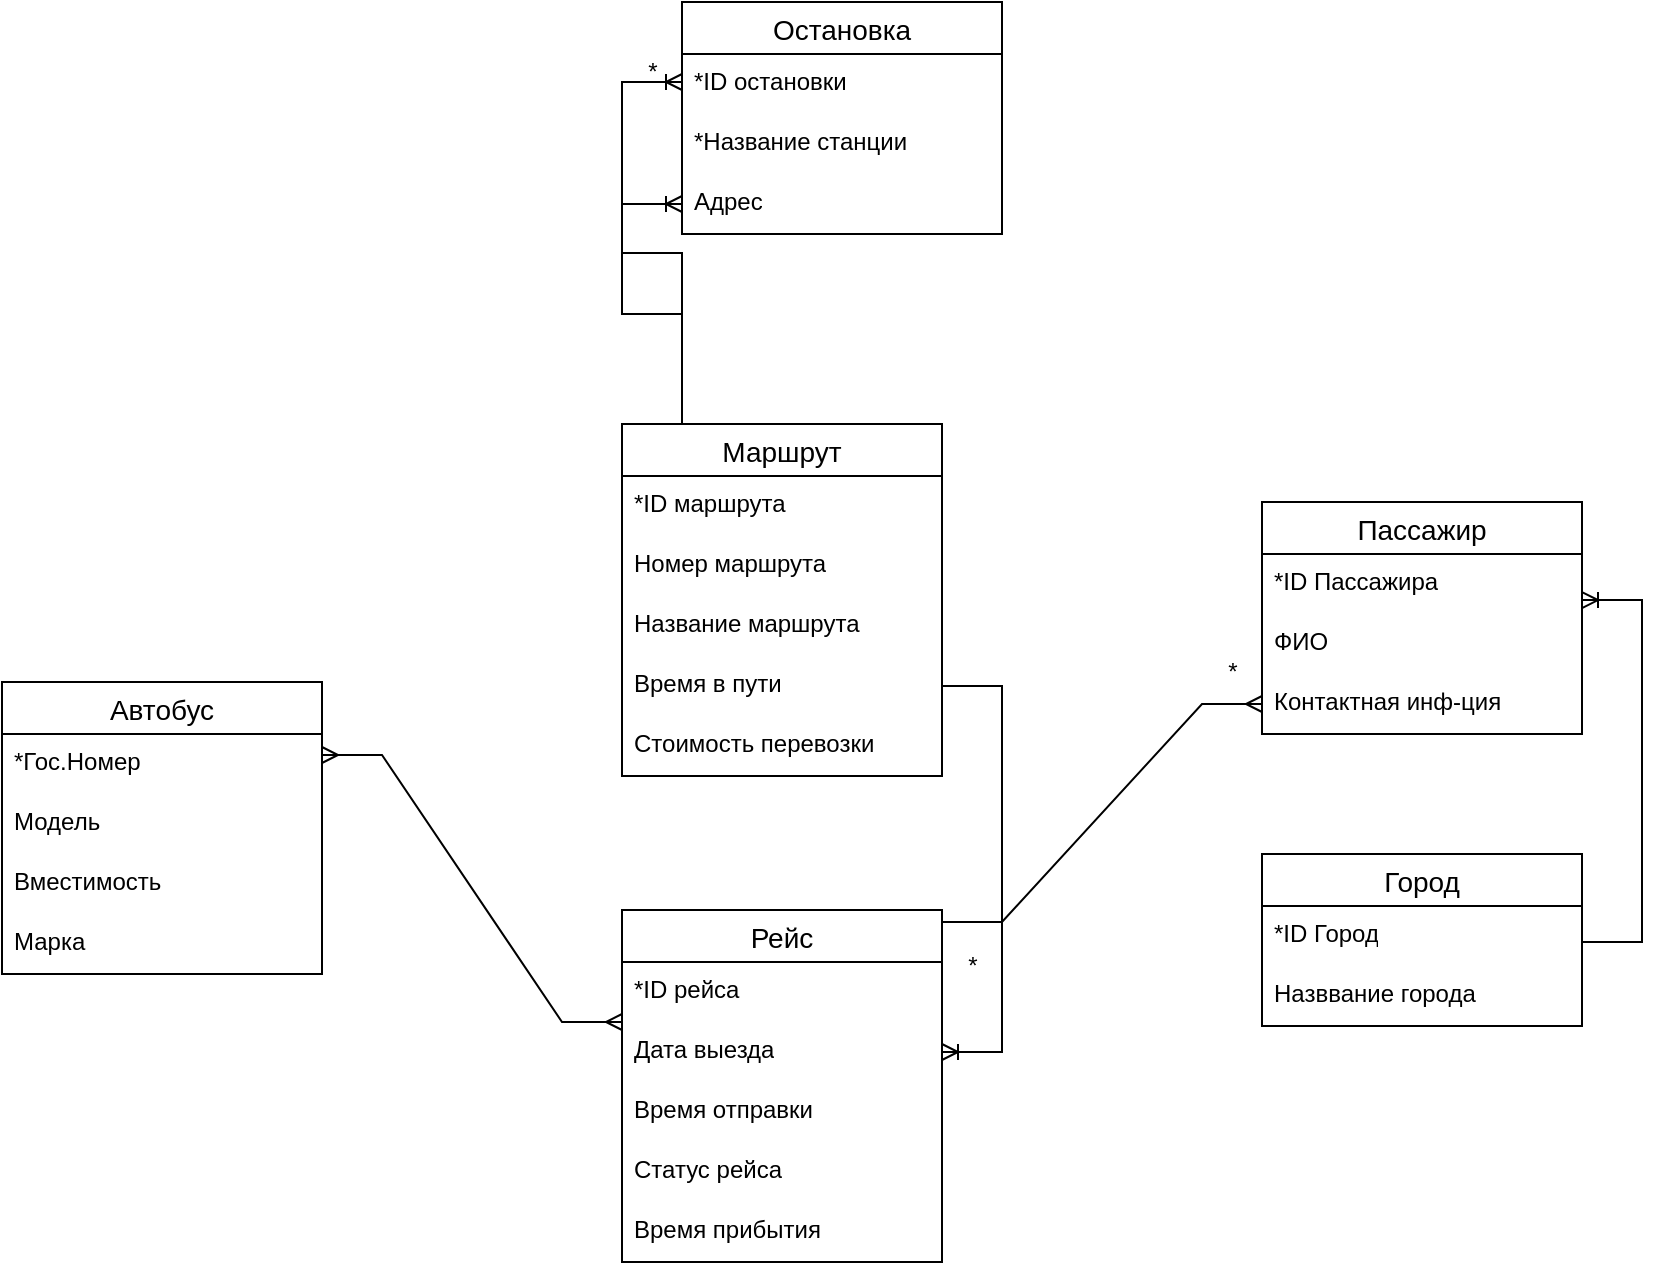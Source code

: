 <mxfile version="24.8.0" pages="2">
  <diagram name="Страница — 1" id="wFznyLI3BZfrtugTpNXn">
    <mxGraphModel dx="2453" dy="783" grid="1" gridSize="10" guides="1" tooltips="1" connect="1" arrows="1" fold="1" page="1" pageScale="1" pageWidth="827" pageHeight="1169" math="0" shadow="0">
      <root>
        <mxCell id="0" />
        <mxCell id="1" parent="0" />
        <mxCell id="FTGoRy-41MmsnWu28Xwo-3" value="Остановка" style="swimlane;fontStyle=0;childLayout=stackLayout;horizontal=1;startSize=26;horizontalStack=0;resizeParent=1;resizeParentMax=0;resizeLast=0;collapsible=1;marginBottom=0;align=center;fontSize=14;" vertex="1" parent="1">
          <mxGeometry x="20" y="30" width="160" height="116" as="geometry" />
        </mxCell>
        <mxCell id="iAbFFFea577jPUp-ILl5-10" value="*ID остановки" style="text;strokeColor=none;fillColor=none;spacingLeft=4;spacingRight=4;overflow=hidden;rotatable=0;points=[[0,0.5],[1,0.5]];portConstraint=eastwest;fontSize=12;whiteSpace=wrap;html=1;" vertex="1" parent="FTGoRy-41MmsnWu28Xwo-3">
          <mxGeometry y="26" width="160" height="30" as="geometry" />
        </mxCell>
        <mxCell id="FTGoRy-41MmsnWu28Xwo-18" value="*Название станции" style="text;strokeColor=none;fillColor=none;spacingLeft=4;spacingRight=4;overflow=hidden;rotatable=0;points=[[0,0.5],[1,0.5]];portConstraint=eastwest;fontSize=12;whiteSpace=wrap;html=1;" vertex="1" parent="FTGoRy-41MmsnWu28Xwo-3">
          <mxGeometry y="56" width="160" height="30" as="geometry" />
        </mxCell>
        <mxCell id="FTGoRy-41MmsnWu28Xwo-4" value="Адрес" style="text;strokeColor=none;fillColor=none;spacingLeft=4;spacingRight=4;overflow=hidden;rotatable=0;points=[[0,0.5],[1,0.5]];portConstraint=eastwest;fontSize=12;whiteSpace=wrap;html=1;" vertex="1" parent="FTGoRy-41MmsnWu28Xwo-3">
          <mxGeometry y="86" width="160" height="30" as="geometry" />
        </mxCell>
        <mxCell id="FTGoRy-41MmsnWu28Xwo-11" value="Маршрут" style="swimlane;fontStyle=0;childLayout=stackLayout;horizontal=1;startSize=26;horizontalStack=0;resizeParent=1;resizeParentMax=0;resizeLast=0;collapsible=1;marginBottom=0;align=center;fontSize=14;" vertex="1" parent="1">
          <mxGeometry x="-10" y="241" width="160" height="176" as="geometry" />
        </mxCell>
        <mxCell id="FTGoRy-41MmsnWu28Xwo-12" value="*ID маршрута" style="text;strokeColor=none;fillColor=none;spacingLeft=4;spacingRight=4;overflow=hidden;rotatable=0;points=[[0,0.5],[1,0.5]];portConstraint=eastwest;fontSize=12;whiteSpace=wrap;html=1;" vertex="1" parent="FTGoRy-41MmsnWu28Xwo-11">
          <mxGeometry y="26" width="160" height="30" as="geometry" />
        </mxCell>
        <mxCell id="iAbFFFea577jPUp-ILl5-9" value="Номер маршрута" style="text;strokeColor=none;fillColor=none;spacingLeft=4;spacingRight=4;overflow=hidden;rotatable=0;points=[[0,0.5],[1,0.5]];portConstraint=eastwest;fontSize=12;whiteSpace=wrap;html=1;" vertex="1" parent="FTGoRy-41MmsnWu28Xwo-11">
          <mxGeometry y="56" width="160" height="30" as="geometry" />
        </mxCell>
        <mxCell id="FTGoRy-41MmsnWu28Xwo-13" value="Название маршрута" style="text;strokeColor=none;fillColor=none;spacingLeft=4;spacingRight=4;overflow=hidden;rotatable=0;points=[[0,0.5],[1,0.5]];portConstraint=eastwest;fontSize=12;whiteSpace=wrap;html=1;" vertex="1" parent="FTGoRy-41MmsnWu28Xwo-11">
          <mxGeometry y="86" width="160" height="30" as="geometry" />
        </mxCell>
        <mxCell id="FTGoRy-41MmsnWu28Xwo-14" value="Время в пути" style="text;strokeColor=none;fillColor=none;spacingLeft=4;spacingRight=4;overflow=hidden;rotatable=0;points=[[0,0.5],[1,0.5]];portConstraint=eastwest;fontSize=12;whiteSpace=wrap;html=1;" vertex="1" parent="FTGoRy-41MmsnWu28Xwo-11">
          <mxGeometry y="116" width="160" height="30" as="geometry" />
        </mxCell>
        <mxCell id="FTGoRy-41MmsnWu28Xwo-19" value="Стоимость перевозки" style="text;strokeColor=none;fillColor=none;spacingLeft=4;spacingRight=4;overflow=hidden;rotatable=0;points=[[0,0.5],[1,0.5]];portConstraint=eastwest;fontSize=12;whiteSpace=wrap;html=1;" vertex="1" parent="FTGoRy-41MmsnWu28Xwo-11">
          <mxGeometry y="146" width="160" height="30" as="geometry" />
        </mxCell>
        <mxCell id="FTGoRy-41MmsnWu28Xwo-20" value="Автобус" style="swimlane;fontStyle=0;childLayout=stackLayout;horizontal=1;startSize=26;horizontalStack=0;resizeParent=1;resizeParentMax=0;resizeLast=0;collapsible=1;marginBottom=0;align=center;fontSize=14;" vertex="1" parent="1">
          <mxGeometry x="-320" y="370" width="160" height="146" as="geometry" />
        </mxCell>
        <mxCell id="FTGoRy-41MmsnWu28Xwo-21" value="*Гос.Номер" style="text;strokeColor=none;fillColor=none;spacingLeft=4;spacingRight=4;overflow=hidden;rotatable=0;points=[[0,0.5],[1,0.5]];portConstraint=eastwest;fontSize=12;whiteSpace=wrap;html=1;" vertex="1" parent="FTGoRy-41MmsnWu28Xwo-20">
          <mxGeometry y="26" width="160" height="30" as="geometry" />
        </mxCell>
        <mxCell id="iAbFFFea577jPUp-ILl5-6" value="Модель" style="text;strokeColor=none;fillColor=none;spacingLeft=4;spacingRight=4;overflow=hidden;rotatable=0;points=[[0,0.5],[1,0.5]];portConstraint=eastwest;fontSize=12;whiteSpace=wrap;html=1;" vertex="1" parent="FTGoRy-41MmsnWu28Xwo-20">
          <mxGeometry y="56" width="160" height="30" as="geometry" />
        </mxCell>
        <mxCell id="iAbFFFea577jPUp-ILl5-8" value="Вместимость" style="text;strokeColor=none;fillColor=none;spacingLeft=4;spacingRight=4;overflow=hidden;rotatable=0;points=[[0,0.5],[1,0.5]];portConstraint=eastwest;fontSize=12;whiteSpace=wrap;html=1;" vertex="1" parent="FTGoRy-41MmsnWu28Xwo-20">
          <mxGeometry y="86" width="160" height="30" as="geometry" />
        </mxCell>
        <mxCell id="iAbFFFea577jPUp-ILl5-7" value="Марка" style="text;strokeColor=none;fillColor=none;spacingLeft=4;spacingRight=4;overflow=hidden;rotatable=0;points=[[0,0.5],[1,0.5]];portConstraint=eastwest;fontSize=12;whiteSpace=wrap;html=1;" vertex="1" parent="FTGoRy-41MmsnWu28Xwo-20">
          <mxGeometry y="116" width="160" height="30" as="geometry" />
        </mxCell>
        <mxCell id="FTGoRy-41MmsnWu28Xwo-32" value="Рейс" style="swimlane;fontStyle=0;childLayout=stackLayout;horizontal=1;startSize=26;horizontalStack=0;resizeParent=1;resizeParentMax=0;resizeLast=0;collapsible=1;marginBottom=0;align=center;fontSize=14;" vertex="1" parent="1">
          <mxGeometry x="-10" y="484" width="160" height="176" as="geometry" />
        </mxCell>
        <mxCell id="iAbFFFea577jPUp-ILl5-11" value="*ID рейса" style="text;strokeColor=none;fillColor=none;spacingLeft=4;spacingRight=4;overflow=hidden;rotatable=0;points=[[0,0.5],[1,0.5]];portConstraint=eastwest;fontSize=12;whiteSpace=wrap;html=1;" vertex="1" parent="FTGoRy-41MmsnWu28Xwo-32">
          <mxGeometry y="26" width="160" height="30" as="geometry" />
        </mxCell>
        <mxCell id="FTGoRy-41MmsnWu28Xwo-33" value="Дата выезда" style="text;strokeColor=none;fillColor=none;spacingLeft=4;spacingRight=4;overflow=hidden;rotatable=0;points=[[0,0.5],[1,0.5]];portConstraint=eastwest;fontSize=12;whiteSpace=wrap;html=1;" vertex="1" parent="FTGoRy-41MmsnWu28Xwo-32">
          <mxGeometry y="56" width="160" height="30" as="geometry" />
        </mxCell>
        <mxCell id="iAbFFFea577jPUp-ILl5-13" value="Время отправки" style="text;strokeColor=none;fillColor=none;spacingLeft=4;spacingRight=4;overflow=hidden;rotatable=0;points=[[0,0.5],[1,0.5]];portConstraint=eastwest;fontSize=12;whiteSpace=wrap;html=1;" vertex="1" parent="FTGoRy-41MmsnWu28Xwo-32">
          <mxGeometry y="86" width="160" height="30" as="geometry" />
        </mxCell>
        <mxCell id="iAbFFFea577jPUp-ILl5-14" value="Статус рейса" style="text;strokeColor=none;fillColor=none;spacingLeft=4;spacingRight=4;overflow=hidden;rotatable=0;points=[[0,0.5],[1,0.5]];portConstraint=eastwest;fontSize=12;whiteSpace=wrap;html=1;" vertex="1" parent="FTGoRy-41MmsnWu28Xwo-32">
          <mxGeometry y="116" width="160" height="30" as="geometry" />
        </mxCell>
        <mxCell id="iAbFFFea577jPUp-ILl5-12" value="Время прибытия" style="text;strokeColor=none;fillColor=none;spacingLeft=4;spacingRight=4;overflow=hidden;rotatable=0;points=[[0,0.5],[1,0.5]];portConstraint=eastwest;fontSize=12;whiteSpace=wrap;html=1;" vertex="1" parent="FTGoRy-41MmsnWu28Xwo-32">
          <mxGeometry y="146" width="160" height="30" as="geometry" />
        </mxCell>
        <mxCell id="FTGoRy-41MmsnWu28Xwo-36" value="Пассажир" style="swimlane;fontStyle=0;childLayout=stackLayout;horizontal=1;startSize=26;horizontalStack=0;resizeParent=1;resizeParentMax=0;resizeLast=0;collapsible=1;marginBottom=0;align=center;fontSize=14;" vertex="1" parent="1">
          <mxGeometry x="310" y="280" width="160" height="116" as="geometry" />
        </mxCell>
        <mxCell id="FTGoRy-41MmsnWu28Xwo-63" value="*ID Пассажира" style="text;strokeColor=none;fillColor=none;spacingLeft=4;spacingRight=4;overflow=hidden;rotatable=0;points=[[0,0.5],[1,0.5]];portConstraint=eastwest;fontSize=12;whiteSpace=wrap;html=1;" vertex="1" parent="FTGoRy-41MmsnWu28Xwo-36">
          <mxGeometry y="26" width="160" height="30" as="geometry" />
        </mxCell>
        <mxCell id="FTGoRy-41MmsnWu28Xwo-37" value="ФИО" style="text;strokeColor=none;fillColor=none;spacingLeft=4;spacingRight=4;overflow=hidden;rotatable=0;points=[[0,0.5],[1,0.5]];portConstraint=eastwest;fontSize=12;whiteSpace=wrap;html=1;" vertex="1" parent="FTGoRy-41MmsnWu28Xwo-36">
          <mxGeometry y="56" width="160" height="30" as="geometry" />
        </mxCell>
        <mxCell id="FTGoRy-41MmsnWu28Xwo-38" value="Контактная инф-ция" style="text;strokeColor=none;fillColor=none;spacingLeft=4;spacingRight=4;overflow=hidden;rotatable=0;points=[[0,0.5],[1,0.5]];portConstraint=eastwest;fontSize=12;whiteSpace=wrap;html=1;" vertex="1" parent="FTGoRy-41MmsnWu28Xwo-36">
          <mxGeometry y="86" width="160" height="30" as="geometry" />
        </mxCell>
        <mxCell id="FTGoRy-41MmsnWu28Xwo-51" value="" style="edgeStyle=entityRelationEdgeStyle;fontSize=12;html=1;endArrow=ERmany;startArrow=ERmany;rounded=0;entryX=0;entryY=0;entryDx=0;entryDy=0;entryPerimeter=0;exitX=1;exitY=0.25;exitDx=0;exitDy=0;" edge="1" parent="1" source="FTGoRy-41MmsnWu28Xwo-20" target="FTGoRy-41MmsnWu28Xwo-33">
          <mxGeometry width="100" height="100" relative="1" as="geometry">
            <mxPoint x="-120" y="600" as="sourcePoint" />
            <mxPoint x="-20" y="500" as="targetPoint" />
          </mxGeometry>
        </mxCell>
        <mxCell id="FTGoRy-41MmsnWu28Xwo-52" value="" style="edgeStyle=entityRelationEdgeStyle;fontSize=12;html=1;endArrow=ERoneToMany;rounded=0;entryX=1;entryY=0.5;entryDx=0;entryDy=0;exitX=1;exitY=0.5;exitDx=0;exitDy=0;" edge="1" parent="1" source="FTGoRy-41MmsnWu28Xwo-14" target="FTGoRy-41MmsnWu28Xwo-33">
          <mxGeometry width="100" height="100" relative="1" as="geometry">
            <mxPoint x="180" y="380" as="sourcePoint" />
            <mxPoint x="280" y="280" as="targetPoint" />
          </mxGeometry>
        </mxCell>
        <mxCell id="FTGoRy-41MmsnWu28Xwo-53" value="*" style="text;html=1;align=center;verticalAlign=middle;resizable=0;points=[];autosize=1;strokeColor=none;fillColor=none;" vertex="1" parent="1">
          <mxGeometry x="150" y="497" width="30" height="30" as="geometry" />
        </mxCell>
        <mxCell id="FTGoRy-41MmsnWu28Xwo-55" value="*" style="text;html=1;align=center;verticalAlign=middle;resizable=0;points=[];autosize=1;strokeColor=none;fillColor=none;" vertex="1" parent="1">
          <mxGeometry x="-10" y="50" width="30" height="30" as="geometry" />
        </mxCell>
        <mxCell id="FTGoRy-41MmsnWu28Xwo-56" value="" style="edgeStyle=entityRelationEdgeStyle;fontSize=12;html=1;endArrow=ERoneToMany;rounded=0;exitX=0;exitY=0;exitDx=0;exitDy=0;entryX=0;entryY=0.5;entryDx=0;entryDy=0;" edge="1" parent="1" source="FTGoRy-41MmsnWu28Xwo-11" target="FTGoRy-41MmsnWu28Xwo-4">
          <mxGeometry width="100" height="100" relative="1" as="geometry">
            <mxPoint x="-120" y="210" as="sourcePoint" />
            <mxPoint x="10" y="160" as="targetPoint" />
            <Array as="points">
              <mxPoint x="20" y="220" />
            </Array>
          </mxGeometry>
        </mxCell>
        <mxCell id="FTGoRy-41MmsnWu28Xwo-58" value="" style="edgeStyle=entityRelationEdgeStyle;fontSize=12;html=1;endArrow=ERoneToMany;rounded=0;exitX=0;exitY=0;exitDx=0;exitDy=0;entryX=-0.012;entryY=0.112;entryDx=0;entryDy=0;entryPerimeter=0;" edge="1" parent="1" source="FTGoRy-41MmsnWu28Xwo-11">
          <mxGeometry width="100" height="100" relative="1" as="geometry">
            <mxPoint x="-1.04" y="272.954" as="sourcePoint" />
            <mxPoint x="20.0" y="70.002" as="targetPoint" />
            <Array as="points">
              <mxPoint x="-28.08" y="227.01" />
            </Array>
          </mxGeometry>
        </mxCell>
        <mxCell id="FTGoRy-41MmsnWu28Xwo-61" value="" style="edgeStyle=entityRelationEdgeStyle;fontSize=12;html=1;endArrow=ERmany;rounded=0;entryX=0;entryY=0.5;entryDx=0;entryDy=0;" edge="1" parent="1">
          <mxGeometry width="100" height="100" relative="1" as="geometry">
            <mxPoint x="150" y="490" as="sourcePoint" />
            <mxPoint x="310" y="381" as="targetPoint" />
          </mxGeometry>
        </mxCell>
        <mxCell id="FTGoRy-41MmsnWu28Xwo-62" value="*" style="text;html=1;align=center;verticalAlign=middle;resizable=0;points=[];autosize=1;strokeColor=none;fillColor=none;" vertex="1" parent="1">
          <mxGeometry x="280" y="350" width="30" height="30" as="geometry" />
        </mxCell>
        <mxCell id="iAbFFFea577jPUp-ILl5-1" value="Город" style="swimlane;fontStyle=0;childLayout=stackLayout;horizontal=1;startSize=26;horizontalStack=0;resizeParent=1;resizeParentMax=0;resizeLast=0;collapsible=1;marginBottom=0;align=center;fontSize=14;" vertex="1" parent="1">
          <mxGeometry x="310" y="456" width="160" height="86" as="geometry" />
        </mxCell>
        <mxCell id="iAbFFFea577jPUp-ILl5-2" value="*ID Город" style="text;strokeColor=none;fillColor=none;spacingLeft=4;spacingRight=4;overflow=hidden;rotatable=0;points=[[0,0.5],[1,0.5]];portConstraint=eastwest;fontSize=12;whiteSpace=wrap;html=1;" vertex="1" parent="iAbFFFea577jPUp-ILl5-1">
          <mxGeometry y="26" width="160" height="30" as="geometry" />
        </mxCell>
        <mxCell id="iAbFFFea577jPUp-ILl5-3" value="Назввание города" style="text;strokeColor=none;fillColor=none;spacingLeft=4;spacingRight=4;overflow=hidden;rotatable=0;points=[[0,0.5],[1,0.5]];portConstraint=eastwest;fontSize=12;whiteSpace=wrap;html=1;" vertex="1" parent="iAbFFFea577jPUp-ILl5-1">
          <mxGeometry y="56" width="160" height="30" as="geometry" />
        </mxCell>
        <mxCell id="iAbFFFea577jPUp-ILl5-5" value="" style="edgeStyle=entityRelationEdgeStyle;fontSize=12;html=1;endArrow=ERoneToMany;rounded=0;entryX=1;entryY=0.767;entryDx=0;entryDy=0;entryPerimeter=0;" edge="1" parent="1" target="FTGoRy-41MmsnWu28Xwo-63">
          <mxGeometry width="100" height="100" relative="1" as="geometry">
            <mxPoint x="470" y="500" as="sourcePoint" />
            <mxPoint x="570" y="400" as="targetPoint" />
          </mxGeometry>
        </mxCell>
      </root>
    </mxGraphModel>
  </diagram>
  <diagram id="VNocXY5N1O20SapHrs5i" name="Страница — 2">
    <mxGraphModel dx="2453" dy="783" grid="1" gridSize="10" guides="1" tooltips="1" connect="1" arrows="1" fold="1" page="1" pageScale="1" pageWidth="827" pageHeight="1169" math="0" shadow="0">
      <root>
        <mxCell id="0" />
        <mxCell id="1" parent="0" />
        <mxCell id="AHddZpDL_KWhSJCxaZU4-1" value="Остановка" style="swimlane;fontStyle=0;childLayout=stackLayout;horizontal=1;startSize=26;horizontalStack=0;resizeParent=1;resizeParentMax=0;resizeLast=0;collapsible=1;marginBottom=0;align=center;fontSize=14;" vertex="1" parent="1">
          <mxGeometry x="10" y="70" width="160" height="116" as="geometry" />
        </mxCell>
        <mxCell id="AHddZpDL_KWhSJCxaZU4-36" value="*Номер маршрута" style="text;strokeColor=none;fillColor=none;spacingLeft=4;spacingRight=4;overflow=hidden;rotatable=0;points=[[0,0.5],[1,0.5]];portConstraint=eastwest;fontSize=12;whiteSpace=wrap;html=1;" vertex="1" parent="AHddZpDL_KWhSJCxaZU4-1">
          <mxGeometry y="26" width="160" height="30" as="geometry" />
        </mxCell>
        <mxCell id="AHddZpDL_KWhSJCxaZU4-2" value="*Название станции" style="text;strokeColor=none;fillColor=none;spacingLeft=4;spacingRight=4;overflow=hidden;rotatable=0;points=[[0,0.5],[1,0.5]];portConstraint=eastwest;fontSize=12;whiteSpace=wrap;html=1;" vertex="1" parent="AHddZpDL_KWhSJCxaZU4-1">
          <mxGeometry y="56" width="160" height="30" as="geometry" />
        </mxCell>
        <mxCell id="AHddZpDL_KWhSJCxaZU4-3" value="Адрес" style="text;strokeColor=none;fillColor=none;spacingLeft=4;spacingRight=4;overflow=hidden;rotatable=0;points=[[0,0.5],[1,0.5]];portConstraint=eastwest;fontSize=12;whiteSpace=wrap;html=1;" vertex="1" parent="AHddZpDL_KWhSJCxaZU4-1">
          <mxGeometry y="86" width="160" height="30" as="geometry" />
        </mxCell>
        <mxCell id="AHddZpDL_KWhSJCxaZU4-18" value="Рейс" style="swimlane;fontStyle=0;childLayout=stackLayout;horizontal=1;startSize=26;horizontalStack=0;resizeParent=1;resizeParentMax=0;resizeLast=0;collapsible=1;marginBottom=0;align=center;fontSize=14;" vertex="1" parent="1">
          <mxGeometry x="10" y="460" width="160" height="116" as="geometry" />
        </mxCell>
        <mxCell id="AHddZpDL_KWhSJCxaZU4-19" value="*Дата выезда" style="text;strokeColor=none;fillColor=none;spacingLeft=4;spacingRight=4;overflow=hidden;rotatable=0;points=[[0,0.5],[1,0.5]];portConstraint=eastwest;fontSize=12;whiteSpace=wrap;html=1;" vertex="1" parent="AHddZpDL_KWhSJCxaZU4-18">
          <mxGeometry y="26" width="160" height="30" as="geometry" />
        </mxCell>
        <mxCell id="AHddZpDL_KWhSJCxaZU4-39" value="*Номер маршрута" style="text;strokeColor=none;fillColor=none;spacingLeft=4;spacingRight=4;overflow=hidden;rotatable=0;points=[[0,0.5],[1,0.5]];portConstraint=eastwest;fontSize=12;whiteSpace=wrap;html=1;" vertex="1" parent="AHddZpDL_KWhSJCxaZU4-18">
          <mxGeometry y="56" width="160" height="30" as="geometry" />
        </mxCell>
        <mxCell id="AHddZpDL_KWhSJCxaZU4-45" value="*Гос.Номер автобуса" style="text;strokeColor=none;fillColor=none;spacingLeft=4;spacingRight=4;overflow=hidden;rotatable=0;points=[[0,0.5],[1,0.5]];portConstraint=eastwest;fontSize=12;whiteSpace=wrap;html=1;" vertex="1" parent="AHddZpDL_KWhSJCxaZU4-18">
          <mxGeometry y="86" width="160" height="30" as="geometry" />
        </mxCell>
        <mxCell id="AHddZpDL_KWhSJCxaZU4-37" style="edgeStyle=orthogonalEdgeStyle;rounded=0;orthogonalLoop=1;jettySize=auto;html=1;exitX=0;exitY=0.5;exitDx=0;exitDy=0;entryX=0;entryY=0.5;entryDx=0;entryDy=0;" edge="1" parent="1" source="AHddZpDL_KWhSJCxaZU4-36" target="aymKr2g9-Fy895BVg3AS-2">
          <mxGeometry relative="1" as="geometry">
            <mxPoint x="10" y="261" as="targetPoint" />
          </mxGeometry>
        </mxCell>
        <mxCell id="AHddZpDL_KWhSJCxaZU4-40" style="edgeStyle=orthogonalEdgeStyle;rounded=0;orthogonalLoop=1;jettySize=auto;html=1;exitX=0;exitY=0.5;exitDx=0;exitDy=0;entryX=0;entryY=0.5;entryDx=0;entryDy=0;" edge="1" parent="1" source="AHddZpDL_KWhSJCxaZU4-39" target="aymKr2g9-Fy895BVg3AS-2">
          <mxGeometry relative="1" as="geometry">
            <mxPoint x="10" y="261" as="targetPoint" />
            <Array as="points">
              <mxPoint x="-40" y="531" />
              <mxPoint x="-40" y="261" />
              <mxPoint x="10" y="261" />
            </Array>
          </mxGeometry>
        </mxCell>
        <mxCell id="AHddZpDL_KWhSJCxaZU4-46" style="edgeStyle=orthogonalEdgeStyle;rounded=0;orthogonalLoop=1;jettySize=auto;html=1;exitX=0;exitY=0.5;exitDx=0;exitDy=0;entryX=1;entryY=0.5;entryDx=0;entryDy=0;" edge="1" parent="1" source="AHddZpDL_KWhSJCxaZU4-45" target="_T2RqkU0QglS6d-iEGGB-2">
          <mxGeometry relative="1" as="geometry">
            <mxPoint x="-190" y="311" as="targetPoint" />
            <Array as="points">
              <mxPoint x="-140" y="561" />
              <mxPoint x="-140" y="321" />
            </Array>
          </mxGeometry>
        </mxCell>
        <mxCell id="_T2RqkU0QglS6d-iEGGB-1" value="Автобус" style="swimlane;fontStyle=0;childLayout=stackLayout;horizontal=1;startSize=26;horizontalStack=0;resizeParent=1;resizeParentMax=0;resizeLast=0;collapsible=1;marginBottom=0;align=center;fontSize=14;" vertex="1" parent="1">
          <mxGeometry x="-370" y="280" width="160" height="146" as="geometry" />
        </mxCell>
        <mxCell id="_T2RqkU0QglS6d-iEGGB-2" value="*Гос.Номер" style="text;strokeColor=none;fillColor=none;spacingLeft=4;spacingRight=4;overflow=hidden;rotatable=0;points=[[0,0.5],[1,0.5]];portConstraint=eastwest;fontSize=12;whiteSpace=wrap;html=1;" vertex="1" parent="_T2RqkU0QglS6d-iEGGB-1">
          <mxGeometry y="26" width="160" height="30" as="geometry" />
        </mxCell>
        <mxCell id="_T2RqkU0QglS6d-iEGGB-3" value="Модель" style="text;strokeColor=none;fillColor=none;spacingLeft=4;spacingRight=4;overflow=hidden;rotatable=0;points=[[0,0.5],[1,0.5]];portConstraint=eastwest;fontSize=12;whiteSpace=wrap;html=1;" vertex="1" parent="_T2RqkU0QglS6d-iEGGB-1">
          <mxGeometry y="56" width="160" height="30" as="geometry" />
        </mxCell>
        <mxCell id="_T2RqkU0QglS6d-iEGGB-4" value="Вместимость" style="text;strokeColor=none;fillColor=none;spacingLeft=4;spacingRight=4;overflow=hidden;rotatable=0;points=[[0,0.5],[1,0.5]];portConstraint=eastwest;fontSize=12;whiteSpace=wrap;html=1;" vertex="1" parent="_T2RqkU0QglS6d-iEGGB-1">
          <mxGeometry y="86" width="160" height="30" as="geometry" />
        </mxCell>
        <mxCell id="_T2RqkU0QglS6d-iEGGB-5" value="Марка" style="text;strokeColor=none;fillColor=none;spacingLeft=4;spacingRight=4;overflow=hidden;rotatable=0;points=[[0,0.5],[1,0.5]];portConstraint=eastwest;fontSize=12;whiteSpace=wrap;html=1;" vertex="1" parent="_T2RqkU0QglS6d-iEGGB-1">
          <mxGeometry y="116" width="160" height="30" as="geometry" />
        </mxCell>
        <mxCell id="5dcrjBze84-E0-82PQ-S-1" value="Пассажир" style="swimlane;fontStyle=0;childLayout=stackLayout;horizontal=1;startSize=26;horizontalStack=0;resizeParent=1;resizeParentMax=0;resizeLast=0;collapsible=1;marginBottom=0;align=center;fontSize=14;" vertex="1" parent="1">
          <mxGeometry x="310" y="200" width="160" height="146" as="geometry" />
        </mxCell>
        <mxCell id="5dcrjBze84-E0-82PQ-S-2" value="*ID Пассажира" style="text;strokeColor=none;fillColor=none;spacingLeft=4;spacingRight=4;overflow=hidden;rotatable=0;points=[[0,0.5],[1,0.5]];portConstraint=eastwest;fontSize=12;whiteSpace=wrap;html=1;" vertex="1" parent="5dcrjBze84-E0-82PQ-S-1">
          <mxGeometry y="26" width="160" height="30" as="geometry" />
        </mxCell>
        <mxCell id="5dcrjBze84-E0-82PQ-S-3" value="ФИО" style="text;strokeColor=none;fillColor=none;spacingLeft=4;spacingRight=4;overflow=hidden;rotatable=0;points=[[0,0.5],[1,0.5]];portConstraint=eastwest;fontSize=12;whiteSpace=wrap;html=1;" vertex="1" parent="5dcrjBze84-E0-82PQ-S-1">
          <mxGeometry y="56" width="160" height="30" as="geometry" />
        </mxCell>
        <mxCell id="5dcrjBze84-E0-82PQ-S-9" value="*ID Город" style="text;strokeColor=none;fillColor=none;spacingLeft=4;spacingRight=4;overflow=hidden;rotatable=0;points=[[0,0.5],[1,0.5]];portConstraint=eastwest;fontSize=12;whiteSpace=wrap;html=1;" vertex="1" parent="5dcrjBze84-E0-82PQ-S-1">
          <mxGeometry y="86" width="160" height="30" as="geometry" />
        </mxCell>
        <mxCell id="5dcrjBze84-E0-82PQ-S-4" value="Контактная инф-ция" style="text;strokeColor=none;fillColor=none;spacingLeft=4;spacingRight=4;overflow=hidden;rotatable=0;points=[[0,0.5],[1,0.5]];portConstraint=eastwest;fontSize=12;whiteSpace=wrap;html=1;" vertex="1" parent="5dcrjBze84-E0-82PQ-S-1">
          <mxGeometry y="116" width="160" height="30" as="geometry" />
        </mxCell>
        <mxCell id="5dcrjBze84-E0-82PQ-S-5" value="Город" style="swimlane;fontStyle=0;childLayout=stackLayout;horizontal=1;startSize=26;horizontalStack=0;resizeParent=1;resizeParentMax=0;resizeLast=0;collapsible=1;marginBottom=0;align=center;fontSize=14;" vertex="1" parent="1">
          <mxGeometry x="310" y="456" width="160" height="86" as="geometry" />
        </mxCell>
        <mxCell id="5dcrjBze84-E0-82PQ-S-6" value="*ID Город" style="text;strokeColor=none;fillColor=none;spacingLeft=4;spacingRight=4;overflow=hidden;rotatable=0;points=[[0,0.5],[1,0.5]];portConstraint=eastwest;fontSize=12;whiteSpace=wrap;html=1;" vertex="1" parent="5dcrjBze84-E0-82PQ-S-5">
          <mxGeometry y="26" width="160" height="30" as="geometry" />
        </mxCell>
        <mxCell id="5dcrjBze84-E0-82PQ-S-7" value="Назввание города" style="text;strokeColor=none;fillColor=none;spacingLeft=4;spacingRight=4;overflow=hidden;rotatable=0;points=[[0,0.5],[1,0.5]];portConstraint=eastwest;fontSize=12;whiteSpace=wrap;html=1;" vertex="1" parent="5dcrjBze84-E0-82PQ-S-5">
          <mxGeometry y="56" width="160" height="30" as="geometry" />
        </mxCell>
        <mxCell id="5dcrjBze84-E0-82PQ-S-11" style="edgeStyle=orthogonalEdgeStyle;rounded=0;orthogonalLoop=1;jettySize=auto;html=1;exitX=1;exitY=0.5;exitDx=0;exitDy=0;entryX=1;entryY=0.5;entryDx=0;entryDy=0;" edge="1" parent="1" source="5dcrjBze84-E0-82PQ-S-9" target="5dcrjBze84-E0-82PQ-S-6">
          <mxGeometry relative="1" as="geometry" />
        </mxCell>
        <mxCell id="aymKr2g9-Fy895BVg3AS-1" value="Маршрут" style="swimlane;fontStyle=0;childLayout=stackLayout;horizontal=1;startSize=26;horizontalStack=0;resizeParent=1;resizeParentMax=0;resizeLast=0;collapsible=1;marginBottom=0;align=center;fontSize=14;" vertex="1" parent="1">
          <mxGeometry x="10" y="250" width="160" height="176" as="geometry" />
        </mxCell>
        <mxCell id="aymKr2g9-Fy895BVg3AS-2" value="*ID маршрута" style="text;strokeColor=none;fillColor=none;spacingLeft=4;spacingRight=4;overflow=hidden;rotatable=0;points=[[0,0.5],[1,0.5]];portConstraint=eastwest;fontSize=12;whiteSpace=wrap;html=1;" vertex="1" parent="aymKr2g9-Fy895BVg3AS-1">
          <mxGeometry y="26" width="160" height="30" as="geometry" />
        </mxCell>
        <mxCell id="aymKr2g9-Fy895BVg3AS-3" value="Номер маршрута" style="text;strokeColor=none;fillColor=none;spacingLeft=4;spacingRight=4;overflow=hidden;rotatable=0;points=[[0,0.5],[1,0.5]];portConstraint=eastwest;fontSize=12;whiteSpace=wrap;html=1;" vertex="1" parent="aymKr2g9-Fy895BVg3AS-1">
          <mxGeometry y="56" width="160" height="30" as="geometry" />
        </mxCell>
        <mxCell id="aymKr2g9-Fy895BVg3AS-4" value="Название маршрута" style="text;strokeColor=none;fillColor=none;spacingLeft=4;spacingRight=4;overflow=hidden;rotatable=0;points=[[0,0.5],[1,0.5]];portConstraint=eastwest;fontSize=12;whiteSpace=wrap;html=1;" vertex="1" parent="aymKr2g9-Fy895BVg3AS-1">
          <mxGeometry y="86" width="160" height="30" as="geometry" />
        </mxCell>
        <mxCell id="aymKr2g9-Fy895BVg3AS-5" value="Время в пути" style="text;strokeColor=none;fillColor=none;spacingLeft=4;spacingRight=4;overflow=hidden;rotatable=0;points=[[0,0.5],[1,0.5]];portConstraint=eastwest;fontSize=12;whiteSpace=wrap;html=1;" vertex="1" parent="aymKr2g9-Fy895BVg3AS-1">
          <mxGeometry y="116" width="160" height="30" as="geometry" />
        </mxCell>
        <mxCell id="aymKr2g9-Fy895BVg3AS-6" value="Стоимость перевозки" style="text;strokeColor=none;fillColor=none;spacingLeft=4;spacingRight=4;overflow=hidden;rotatable=0;points=[[0,0.5],[1,0.5]];portConstraint=eastwest;fontSize=12;whiteSpace=wrap;html=1;" vertex="1" parent="aymKr2g9-Fy895BVg3AS-1">
          <mxGeometry y="146" width="160" height="30" as="geometry" />
        </mxCell>
      </root>
    </mxGraphModel>
  </diagram>
</mxfile>
